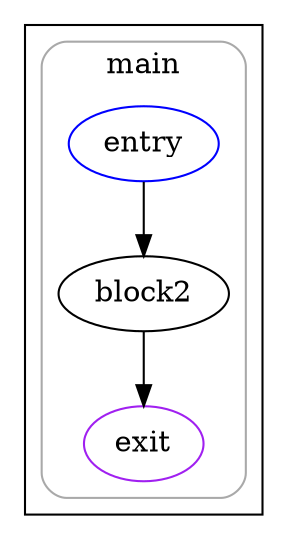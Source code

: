 strict digraph G {
  compound=true
  subgraph cluster_0 {
    subgraph cluster_0_0 {
      label="main"
      color=darkgray
      style=rounded
      fillcolor=lightgray
      cluster_0_0_0[label="entry",shape=oval,color=blue,rank=source]
      cluster_0_0_1[label="block2",shape=oval]
      cluster_0_0_exit[label=exit,color=purple,rank=sink]
      cluster_0_0_0 -> cluster_0_0_1
      cluster_0_0_1 -> cluster_0_0_exit [color=black]
    }
  }
}
